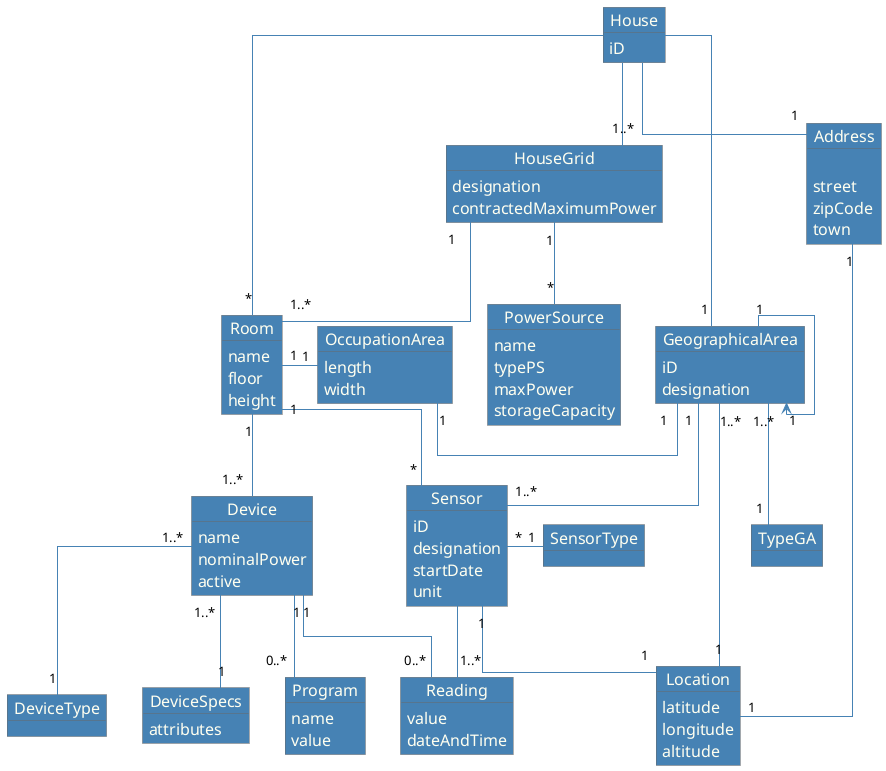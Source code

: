 @startuml
skinparam linetype ortho

skinparam object {
	ArrowColor SteelBlue
	BorderColor Dimgray
	BackgroundColor SteelBlue

	AttributeFontColor #FFF
	AttributeFontName Calibri
	AttributeFontSize 12
	AttributeBackgroundColor White

	FontColor Ivory
	FontSize 16
}

object House {
iD
}

object Address {
<color: White>
street
zipCode
town
}

object GeographicalArea{
iD
designation
}

object Location{
latitude
longitude
altitude
}

object TypeGA


object OccupationArea{
length
width
}


object Room{
name
floor
height
}


object Sensor{
iD
designation
startDate
unit
}

object SensorType

object HouseGrid {
designation
contractedMaximumPower
}

object Reading{
value
dateAndTime
}

object Device {
name
nominalPower
active
}

object DeviceType

object DeviceSpecs{
attributes
}

object PowerSource{
name
typePS
maxPower
storageCapacity
}

object Program{
name
value
}

House - "1" GeographicalArea
House -- "1" Address
House -"*" Room

House -- "1..*" HouseGrid
HouseGrid "1" -- "1..*" Room
HouseGrid "1" -- "*" PowerSource

Address "1" - "1   " Location

GeographicalArea"1" -> "1"GeographicalArea
GeographicalArea "1..*"-- "1" TypeGA
GeographicalArea"1" -- "1..* " Sensor
OccupationArea "1" - "1" GeographicalArea
GeographicalArea "1..*  "- "1" Location

Room "1 " -- "*" Sensor
Room "1" -- "1..*  "Device
Room "1"- "1" OccupationArea


Sensor -- "1..*  "Reading
Sensor "*" - "1" SensorType
Sensor "1" -- "1" Location


Device "1..*" -- "1" DeviceSpecs
Device "1..*" -- "1" DeviceType
Device "1" -- "0..*" Program
Device "1"-- "0..*"Reading


@enduml